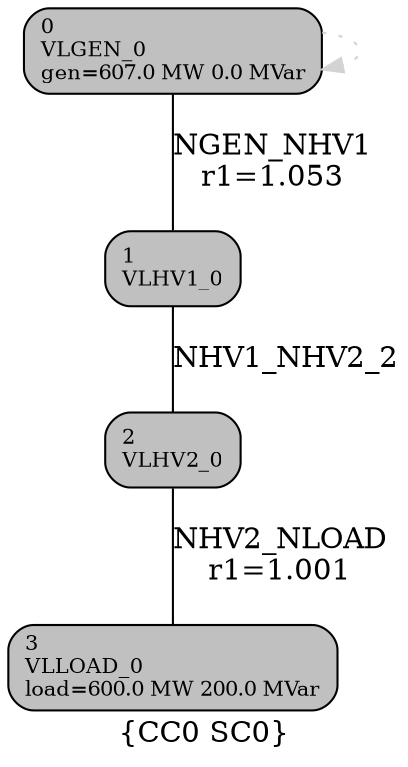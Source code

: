 digraph G {
	node [shape=box];
	compound=true;
	label="\{CC0 SC0\}";
	n0 [label="0\lVLGEN_0\lgen=607.0 MW 0.0 MVar",shape="box",style="filled,rounded",fontsize="10",fillcolor="grey"];
	n1 [label="1\lVLHV1_0",shape="box",style="filled,rounded",fontsize="10",fillcolor="grey"];
	n2 [label="2\lVLHV2_0",shape="box",style="filled,rounded",fontsize="10",fillcolor="grey"];
	n3 [label="3\lVLLOAD_0\lload=600.0 MW 200.0 MVar",shape="box",style="filled,rounded",fontsize="10",fillcolor="grey"];
	n0 -> n0 [color="lightgray",style="dotted"];
	n0 -> n1 [label="NGEN_NHV1\lr1=1.053",color="black",style="",dir="none"];
	n1 -> n2 [label="NHV1_NHV2_2",color="black",style="",dir="none"];
	n2 -> n3 [label="NHV2_NLOAD\lr1=1.001",color="black",style="",dir="none"];
}
